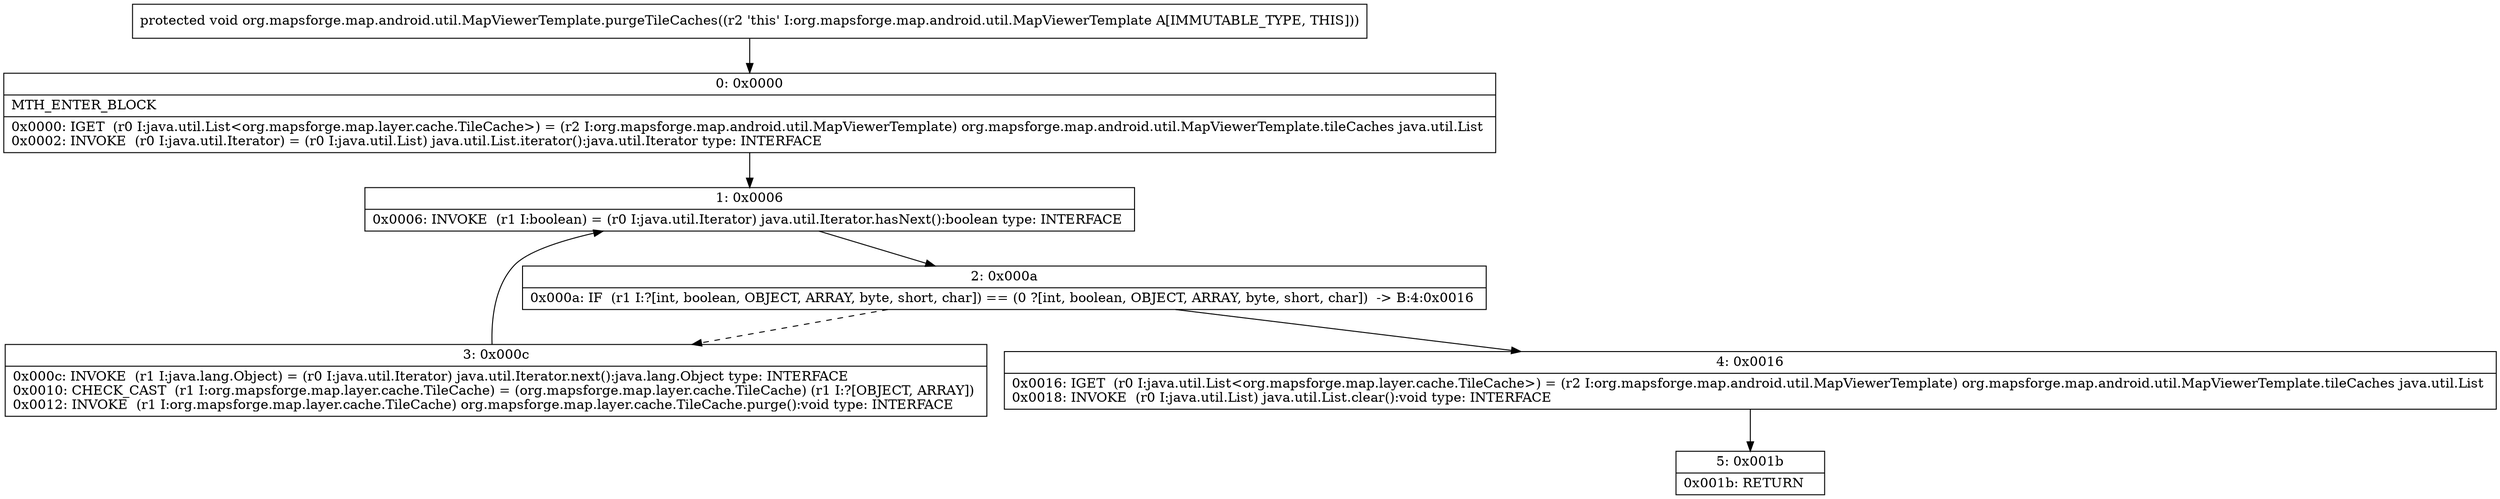 digraph "CFG fororg.mapsforge.map.android.util.MapViewerTemplate.purgeTileCaches()V" {
Node_0 [shape=record,label="{0\:\ 0x0000|MTH_ENTER_BLOCK\l|0x0000: IGET  (r0 I:java.util.List\<org.mapsforge.map.layer.cache.TileCache\>) = (r2 I:org.mapsforge.map.android.util.MapViewerTemplate) org.mapsforge.map.android.util.MapViewerTemplate.tileCaches java.util.List \l0x0002: INVOKE  (r0 I:java.util.Iterator) = (r0 I:java.util.List) java.util.List.iterator():java.util.Iterator type: INTERFACE \l}"];
Node_1 [shape=record,label="{1\:\ 0x0006|0x0006: INVOKE  (r1 I:boolean) = (r0 I:java.util.Iterator) java.util.Iterator.hasNext():boolean type: INTERFACE \l}"];
Node_2 [shape=record,label="{2\:\ 0x000a|0x000a: IF  (r1 I:?[int, boolean, OBJECT, ARRAY, byte, short, char]) == (0 ?[int, boolean, OBJECT, ARRAY, byte, short, char])  \-\> B:4:0x0016 \l}"];
Node_3 [shape=record,label="{3\:\ 0x000c|0x000c: INVOKE  (r1 I:java.lang.Object) = (r0 I:java.util.Iterator) java.util.Iterator.next():java.lang.Object type: INTERFACE \l0x0010: CHECK_CAST  (r1 I:org.mapsforge.map.layer.cache.TileCache) = (org.mapsforge.map.layer.cache.TileCache) (r1 I:?[OBJECT, ARRAY]) \l0x0012: INVOKE  (r1 I:org.mapsforge.map.layer.cache.TileCache) org.mapsforge.map.layer.cache.TileCache.purge():void type: INTERFACE \l}"];
Node_4 [shape=record,label="{4\:\ 0x0016|0x0016: IGET  (r0 I:java.util.List\<org.mapsforge.map.layer.cache.TileCache\>) = (r2 I:org.mapsforge.map.android.util.MapViewerTemplate) org.mapsforge.map.android.util.MapViewerTemplate.tileCaches java.util.List \l0x0018: INVOKE  (r0 I:java.util.List) java.util.List.clear():void type: INTERFACE \l}"];
Node_5 [shape=record,label="{5\:\ 0x001b|0x001b: RETURN   \l}"];
MethodNode[shape=record,label="{protected void org.mapsforge.map.android.util.MapViewerTemplate.purgeTileCaches((r2 'this' I:org.mapsforge.map.android.util.MapViewerTemplate A[IMMUTABLE_TYPE, THIS])) }"];
MethodNode -> Node_0;
Node_0 -> Node_1;
Node_1 -> Node_2;
Node_2 -> Node_3[style=dashed];
Node_2 -> Node_4;
Node_3 -> Node_1;
Node_4 -> Node_5;
}

